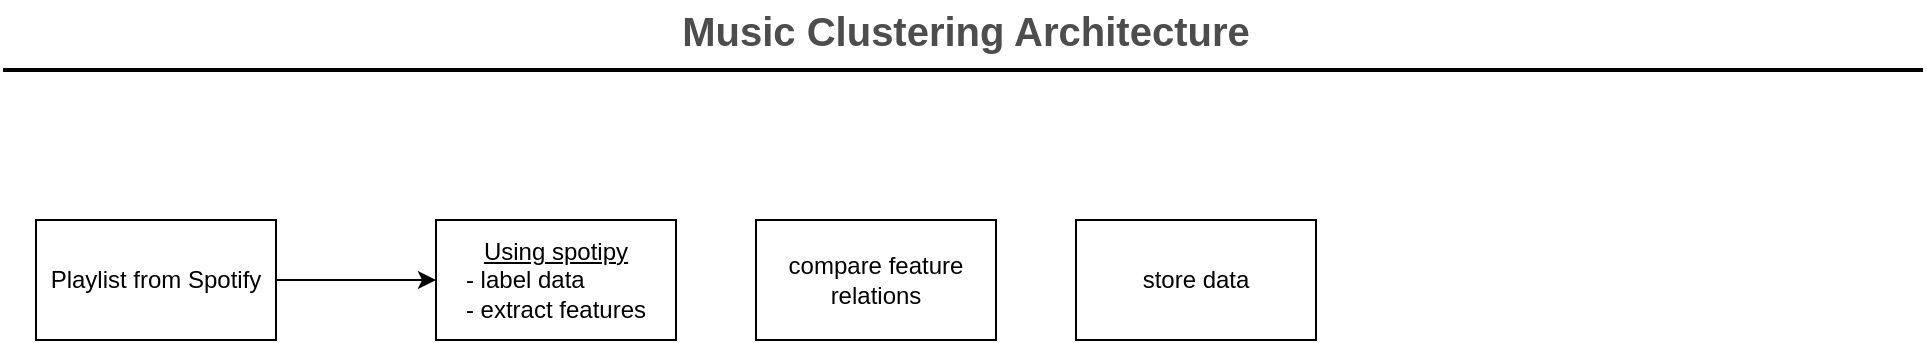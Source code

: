 <mxfile version="15.5.4" type="github">
  <diagram id="C2fSY1v2SiZeoUbDoYyL" name="Page-1">
    <mxGraphModel dx="2062" dy="1122" grid="1" gridSize="10" guides="1" tooltips="1" connect="1" arrows="1" fold="1" page="1" pageScale="1" pageWidth="1169" pageHeight="827" math="0" shadow="0">
      <root>
        <mxCell id="0" />
        <mxCell id="1" parent="0" />
        <mxCell id="3ne1QswCM8ZiEu4GHsYG-31" value="Music Clustering Architecture" style="text;html=1;strokeColor=none;fillColor=none;align=center;verticalAlign=middle;whiteSpace=wrap;rounded=0;fontStyle=1;fontSize=20;fontColor=#4D4D4D;" parent="1" vertex="1">
          <mxGeometry x="189.5" y="50" width="790" height="30" as="geometry" />
        </mxCell>
        <mxCell id="3ne1QswCM8ZiEu4GHsYG-32" value="" style="line;strokeWidth=2;html=1;fontSize=20;fontColor=#4D4D4D;" parent="1" vertex="1">
          <mxGeometry x="103.5" y="80" width="960" height="10" as="geometry" />
        </mxCell>
        <mxCell id="PyPyBVz37VsoSbRf0Db0-3" style="edgeStyle=orthogonalEdgeStyle;rounded=0;orthogonalLoop=1;jettySize=auto;html=1;" edge="1" parent="1" source="PyPyBVz37VsoSbRf0Db0-1" target="PyPyBVz37VsoSbRf0Db0-4">
          <mxGeometry relative="1" as="geometry">
            <mxPoint x="320" y="190" as="targetPoint" />
          </mxGeometry>
        </mxCell>
        <mxCell id="PyPyBVz37VsoSbRf0Db0-1" value="Playlist from Spotify" style="rounded=0;whiteSpace=wrap;html=1;" vertex="1" parent="1">
          <mxGeometry x="120" y="160" width="120" height="60" as="geometry" />
        </mxCell>
        <mxCell id="PyPyBVz37VsoSbRf0Db0-4" value="&lt;u&gt;Using spotipy&lt;/u&gt;&lt;br&gt;&lt;div style=&quot;text-align: left&quot;&gt;&lt;span&gt;- label data&lt;/span&gt;&lt;/div&gt;&lt;div style=&quot;text-align: left&quot;&gt;&lt;span&gt;- extract features&lt;/span&gt;&lt;/div&gt;" style="rounded=0;whiteSpace=wrap;html=1;" vertex="1" parent="1">
          <mxGeometry x="320" y="160" width="120" height="60" as="geometry" />
        </mxCell>
        <mxCell id="PyPyBVz37VsoSbRf0Db0-5" value="store data" style="rounded=0;whiteSpace=wrap;html=1;align=center;" vertex="1" parent="1">
          <mxGeometry x="640" y="160" width="120" height="60" as="geometry" />
        </mxCell>
        <mxCell id="PyPyBVz37VsoSbRf0Db0-6" value="compare feature relations" style="rounded=0;whiteSpace=wrap;html=1;align=center;" vertex="1" parent="1">
          <mxGeometry x="480" y="160" width="120" height="60" as="geometry" />
        </mxCell>
      </root>
    </mxGraphModel>
  </diagram>
</mxfile>
